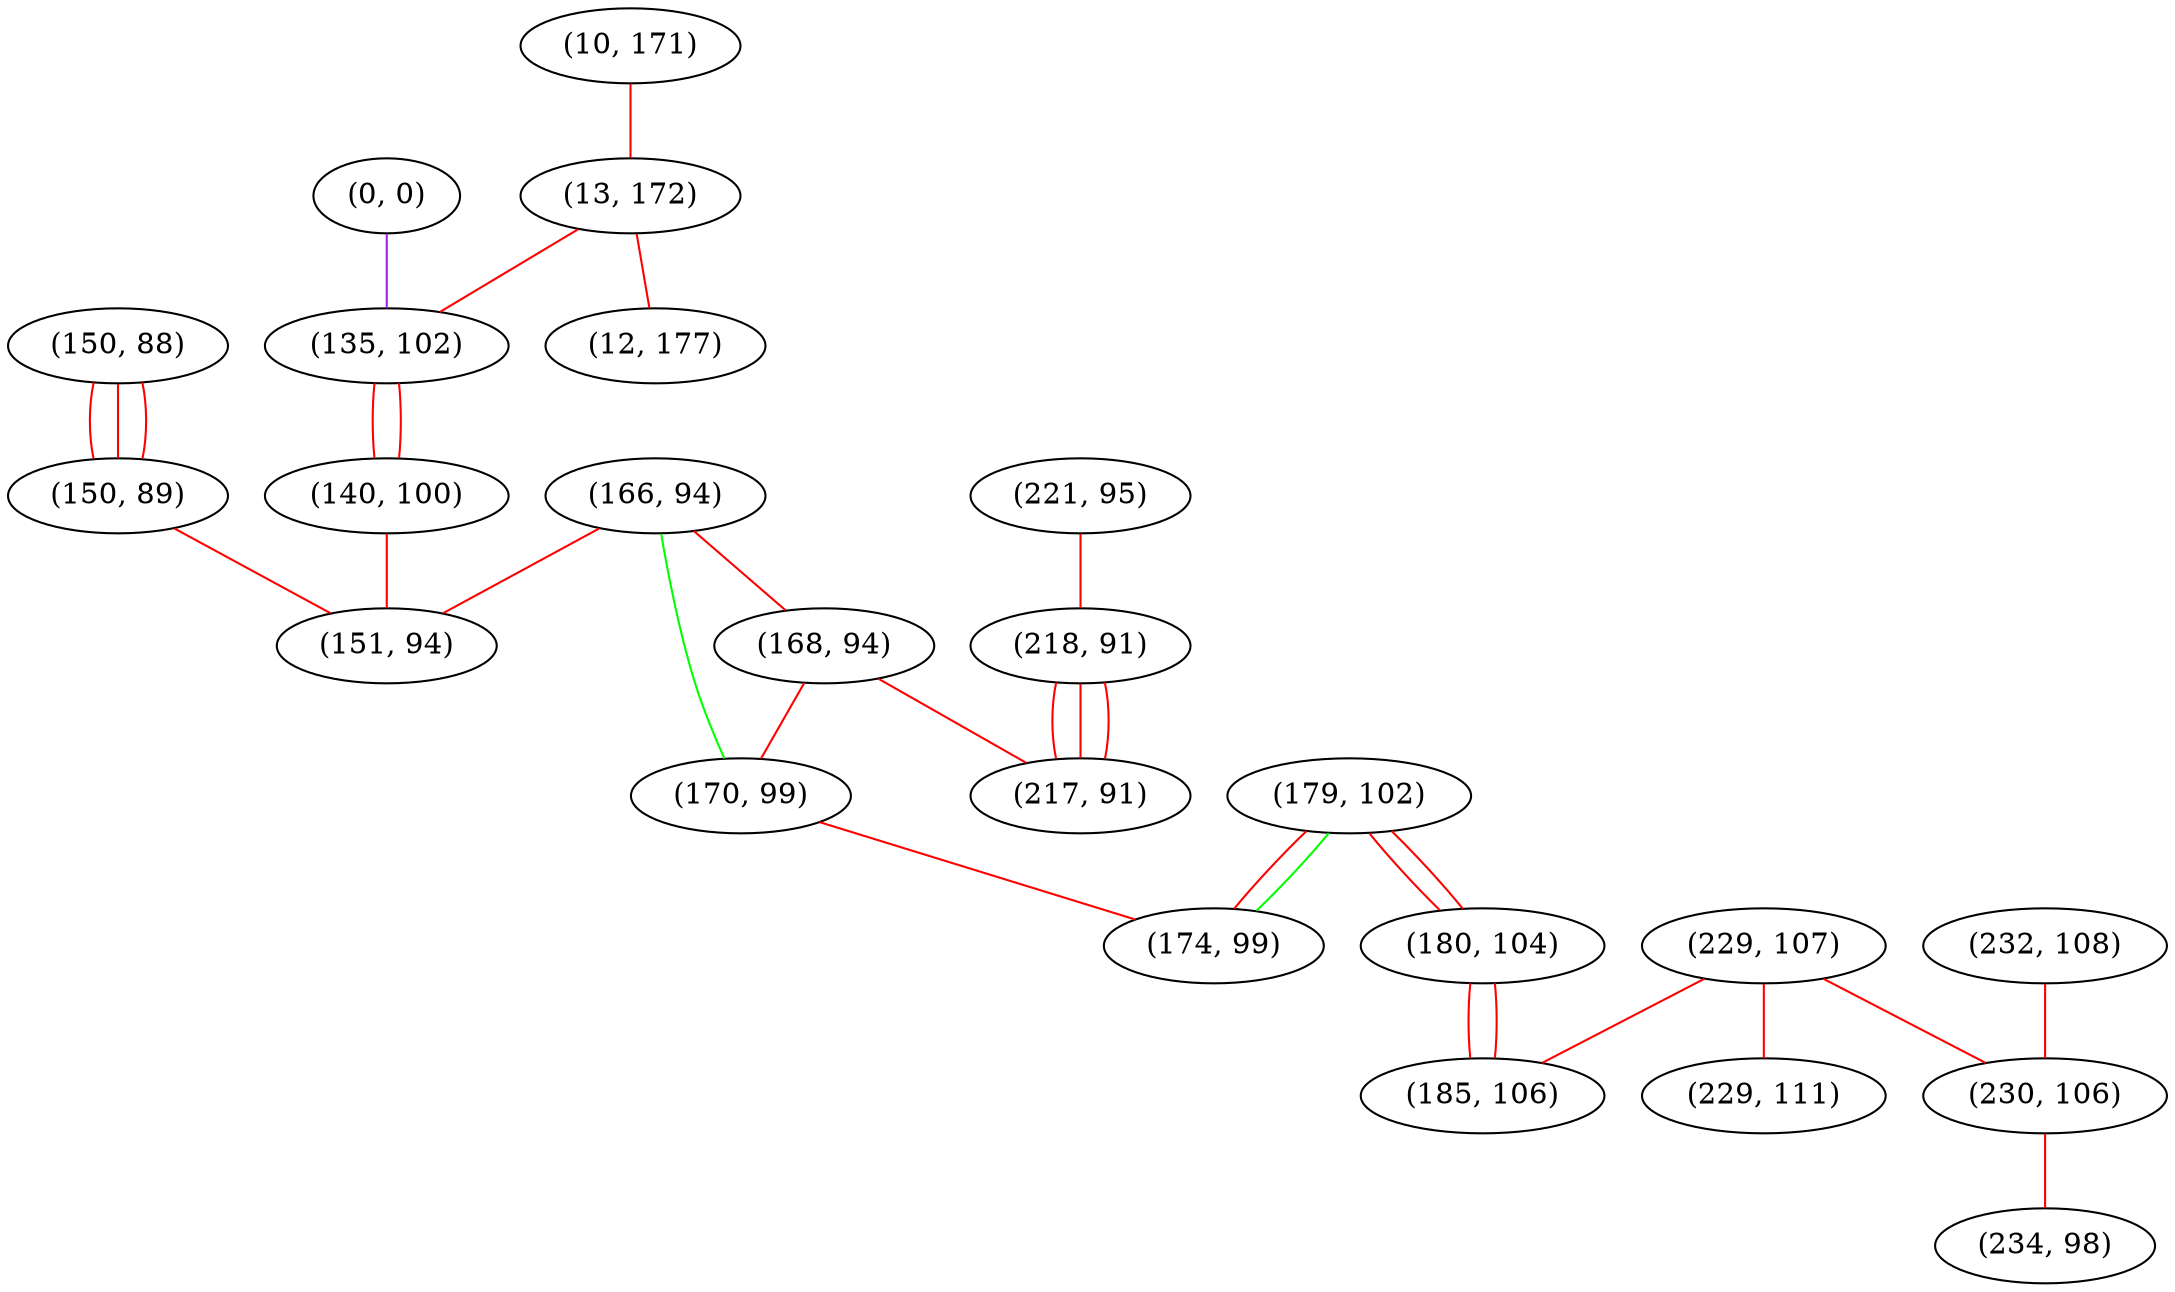 graph "" {
"(150, 88)";
"(179, 102)";
"(229, 107)";
"(229, 111)";
"(150, 89)";
"(10, 171)";
"(221, 95)";
"(166, 94)";
"(168, 94)";
"(13, 172)";
"(0, 0)";
"(135, 102)";
"(140, 100)";
"(12, 177)";
"(180, 104)";
"(170, 99)";
"(185, 106)";
"(151, 94)";
"(218, 91)";
"(232, 108)";
"(230, 106)";
"(217, 91)";
"(174, 99)";
"(234, 98)";
"(150, 88)" -- "(150, 89)"  [color=red, key=0, weight=1];
"(150, 88)" -- "(150, 89)"  [color=red, key=1, weight=1];
"(150, 88)" -- "(150, 89)"  [color=red, key=2, weight=1];
"(179, 102)" -- "(174, 99)"  [color=red, key=0, weight=1];
"(179, 102)" -- "(174, 99)"  [color=green, key=1, weight=2];
"(179, 102)" -- "(180, 104)"  [color=red, key=0, weight=1];
"(179, 102)" -- "(180, 104)"  [color=red, key=1, weight=1];
"(229, 107)" -- "(185, 106)"  [color=red, key=0, weight=1];
"(229, 107)" -- "(230, 106)"  [color=red, key=0, weight=1];
"(229, 107)" -- "(229, 111)"  [color=red, key=0, weight=1];
"(150, 89)" -- "(151, 94)"  [color=red, key=0, weight=1];
"(10, 171)" -- "(13, 172)"  [color=red, key=0, weight=1];
"(221, 95)" -- "(218, 91)"  [color=red, key=0, weight=1];
"(166, 94)" -- "(168, 94)"  [color=red, key=0, weight=1];
"(166, 94)" -- "(151, 94)"  [color=red, key=0, weight=1];
"(166, 94)" -- "(170, 99)"  [color=green, key=0, weight=2];
"(168, 94)" -- "(217, 91)"  [color=red, key=0, weight=1];
"(168, 94)" -- "(170, 99)"  [color=red, key=0, weight=1];
"(13, 172)" -- "(12, 177)"  [color=red, key=0, weight=1];
"(13, 172)" -- "(135, 102)"  [color=red, key=0, weight=1];
"(0, 0)" -- "(135, 102)"  [color=purple, key=0, weight=4];
"(135, 102)" -- "(140, 100)"  [color=red, key=0, weight=1];
"(135, 102)" -- "(140, 100)"  [color=red, key=1, weight=1];
"(140, 100)" -- "(151, 94)"  [color=red, key=0, weight=1];
"(180, 104)" -- "(185, 106)"  [color=red, key=0, weight=1];
"(180, 104)" -- "(185, 106)"  [color=red, key=1, weight=1];
"(170, 99)" -- "(174, 99)"  [color=red, key=0, weight=1];
"(218, 91)" -- "(217, 91)"  [color=red, key=0, weight=1];
"(218, 91)" -- "(217, 91)"  [color=red, key=1, weight=1];
"(218, 91)" -- "(217, 91)"  [color=red, key=2, weight=1];
"(232, 108)" -- "(230, 106)"  [color=red, key=0, weight=1];
"(230, 106)" -- "(234, 98)"  [color=red, key=0, weight=1];
}
